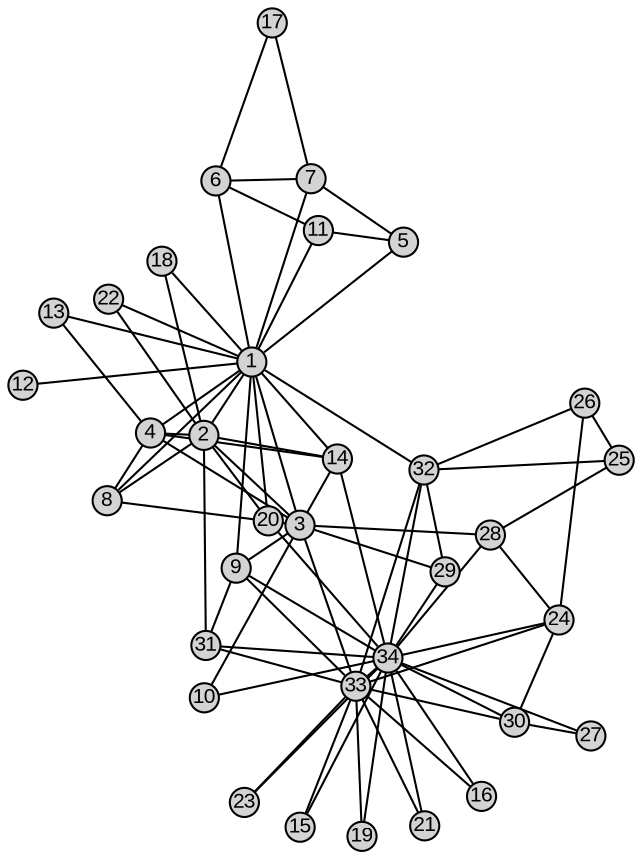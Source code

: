 graph G {
        graph [
                outputorder=edgesfirst,
		layout=neato,
                splines=line
        ];

        node [fontname=Arial,
                label="\N",
                style=filled,
                shape=circle,
                fontsize=10,
                fixedsize=true
        ];

        edge [arrowhead=none, penwidth=1];

        2       [height=0.20,
                pos="113.93,209.83",
                width=0.05];
        1       [height=0.20,
                pos="136.96,245.67",
                width=0.05];
        3       [height=0.20,
                pos="160.01,167.62",
                width=0.05];
        4       [height=0.20,
                pos="88.708,212.7",
                width=0.05];
        5       [height=0.20,
                pos="209.72,303.28",
                width=0.05];
        6       [height=0.20,
                pos="119.57,332.59",
                width=0.05];
        7       [height=0.20,
                pos="165.17,333.7",
                width=0.05];
        8       [height=0.20,
                pos="67.502,179.43",
                width=0.05];
        9       [height=0.20,
                pos="128.86,146.81",
                width=0.05];
        10      [height=0.20,
                pos="112.98,84.766",
                width=0.05];
        11      [height=0.20,
                pos="168.95,308.86",
                width=0.05];
        12      [height=0.20,
                pos="27,234.32",
                width=0.05];
        13      [height=0.20,
                pos="41.767,269.46",
                width=0.05];
        14      [height=0.20,
                pos="178.13,199.21",
                width=0.05];
        17      [height=0.20,
                pos="146.46,408.46",
                width=0.05];
        18      [height=0.20,
                pos="93.839,293.88",
                width=0.05];
        20      [height=0.20,
                pos="144.57,168.72",
                width=0.05];
        22      [height=0.20,
                pos="68.147,275.54",
                width=0.05];
        26      [height=0.20,
                pos="296.74,225.95",
                width=0.05];
        24      [height=0.20,
                pos="284.35,121.83",
                width=0.05];
        25      [height=0.20,
                pos="313.27,198.58",
                width=0.05];
        28      [height=0.20,
                pos="251.45,162.67",
                width=0.05];
        29      [height=0.20,
                pos="229.66,145.07",
                width=0.05];
        30      [height=0.20,
                pos="263.06,72.616",
                width=0.05];
        27      [height=0.20,
                pos="299.74,66.425",
                width=0.05];
        31      [height=0.20,
                pos="116.32,109.32",
                width=0.05];
        32      [height=0.20,
                pos="219.56,193.88",
                width=0.05];
        33      [height=0.20,
                pos="187.07,90.044",
                width=0.05];
        15      [height=0.20,
                pos="160.05,22.445",
                width=0.05];
        16      [height=0.20,
                pos="247.19,37.117",
                width=0.05];
        19      [height=0.20,
                pos="189.73,18",
                width=0.05];
        21      [height=0.20,
                pos="219.85,23.015",
                width=0.05];
        23      [height=0.20,
                pos="133.37,34.374",
                width=0.05];
        34      [height=0.20,
                pos="202.28,103.62",
                width=0.05];
        2 -- 1
        3 -- 2  
        3 -- 1
        4 -- 2  
        4 -- 1  
        4 -- 3 
        5 -- 1  
        6 -- 1  
        7 -- 1  
        7 -- 5  
        7 -- 6  
        8 -- 2  
        8 -- 1  
        8 -- 3  
        8 -- 4  
        9 -- 1 
        9 -- 3 
        10 -- 3 
        11 -- 1
        11 -- 5
        11 -- 6 
        12 -- 1 
        13 -- 1 
        13 -- 4 
        17 -- 6 
        17 -- 7 
        18 -- 2
        18 -- 1
        14 -- 2 
        14 -- 1 
        14 -- 3 
        14 -- 4 
        20 -- 2
        20 -- 1 
        22 -- 2 
        22 -- 1 
        26 -- 24       
        26 -- 25        
        28 -- 3
        28 -- 24       
        28 -- 25        
        29 -- 3 
        30 -- 24      
        30 -- 27        
        31 -- 2 
        31 -- 9
        32 -- 1 
        32 -- 26     
        32 -- 25       
        32 -- 29      
        33 -- 3 
        33 -- 9 
        33 -- 24        
        33 -- 30      
        33 -- 31     
        33 -- 32        
        33 -- 15       
        33 -- 16       
        33 -- 19       
        33 -- 21    
        33 -- 23      
        34 -- 9 
        34 -- 10       
        34 -- 14      
        34 -- 20       
        34 -- 24    
        34 -- 28      
        34 -- 29    
        34 -- 30      
        34 -- 27      
        34 -- 31       
        34 -- 32      
        34 -- 33      
        34 -- 15     
        34 -- 16       
        34 -- 19      
        34 -- 21       
        34 -- 23
}